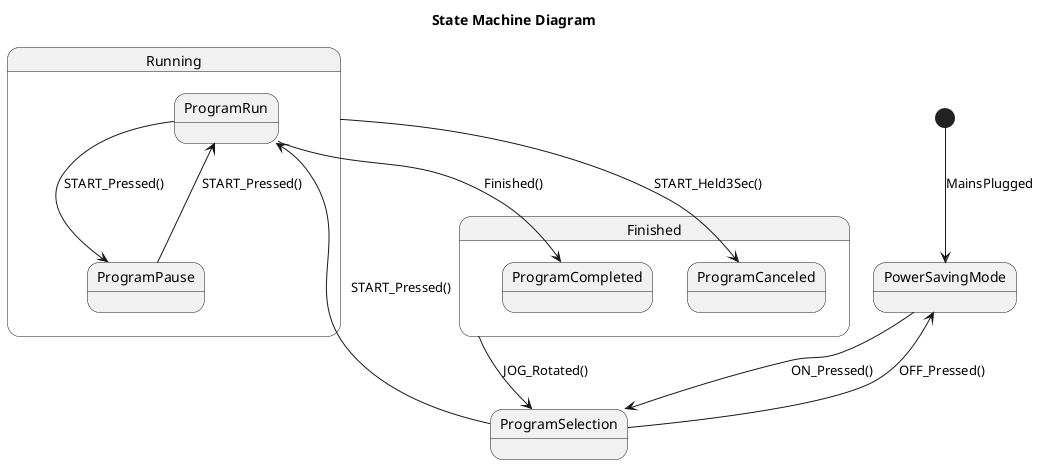 @startuml
title State Machine Diagram
[*] -down-> PowerSavingMode : MainsPlugged
state PowerSavingMode
state Running
state ProgramSelection

state Finished
state "Finished" as Finished {
    state ProgramCanceled
    state ProgramCompleted
}

PowerSavingMode -down-> ProgramSelection : ON_Pressed()
ProgramSelection -up-> PowerSavingMode : OFF_Pressed()

state "Running" as Running {
  state ProgramRun
  state ProgramPause
  ProgramRun --> ProgramPause : START_Pressed()
  ProgramPause --> ProgramRun : START_Pressed()
}

Running --> ProgramCanceled : START_Held3Sec()
ProgramRun --> ProgramCompleted : Finished()


ProgramSelection --> ProgramRun : START_Pressed()
Finished --> ProgramSelection : JOG_Rotated()


@enduml
